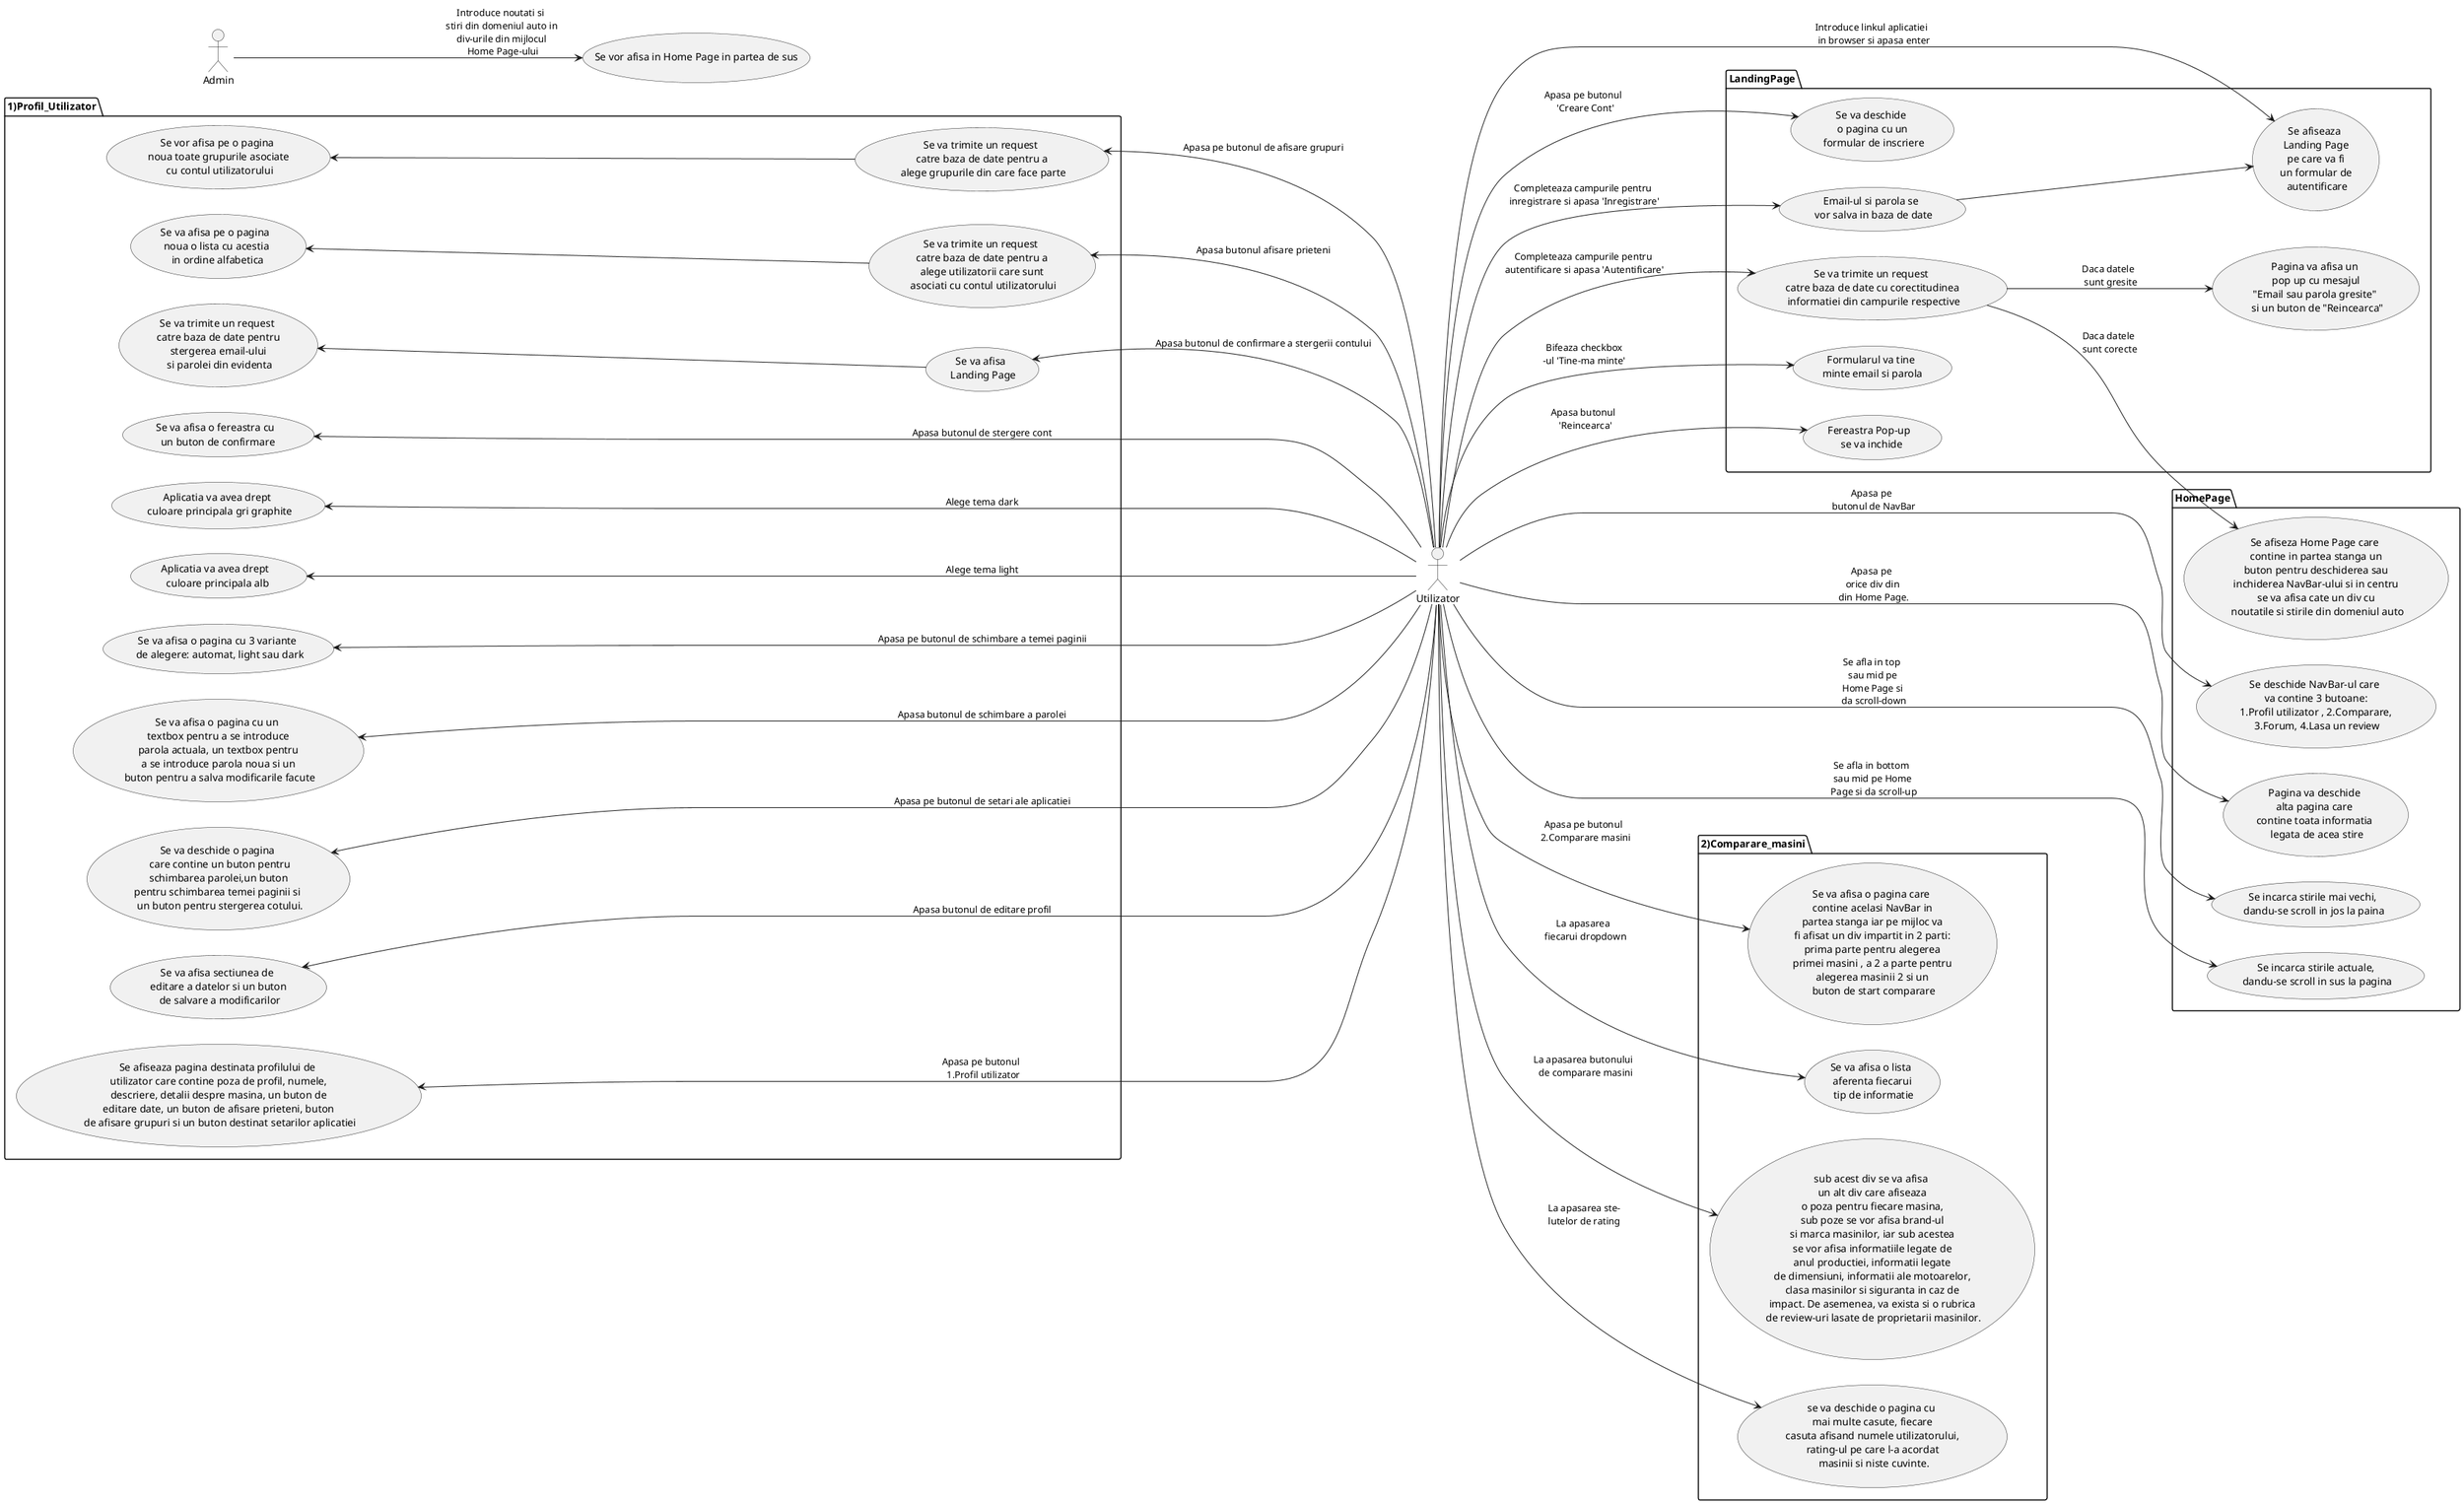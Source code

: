 @startuml
'https://plantuml.com/use-case-diagram
left to right direction
actor Utilizator as u

package LandingPage {
    usecase "Se afiseaza \n Landing Page \n pe care va fi \n un formular de \n autentificare" as UC20
    usecase "Se va deschide \n o pagina cu un \n formular de inscriere" as UC21
    usecase "Email-ul si parola se \n vor salva in baza de date" as UC22
    usecase "Se va trimite un request \n catre baza de date cu corectitudinea \n informatiei din campurile respective" as UC23
    usecase "Formularul va tine \nminte email si parola" as UC24
    usecase "Pagina va afisa un \n pop up cu mesajul \n"Email sau parola gresite" \n si un buton de "Reincearca"" as UC25
    usecase "Fereastra Pop-up \n se va inchide" as UC26
}

package HomePage {
    usecase "Se afiseza Home Page care \n contine in partea stanga un \n buton pentru deschiderea sau \n inchiderea NavBar-ului si in centru \n se va afisa cate un div cu \n noutatile si stirile din domeniul auto" as UC15
    usecase "Se deschide NavBar-ul care \n va contine 3 butoane: \n 1.Profil utilizator , 2.Comparare, \n 3.Forum, 4.Lasa un review" as UC16
    usecase "Pagina va deschide \nalta pagina care \ncontine toata informatia \n legata de acea stire" as UC17
    usecase "Se incarca stirile mai vechi, \ndandu-se scroll in jos la paina" as UC18
    usecase "Se incarca stirile actuale,\n dandu-se scroll in sus la pagina" as UC19
}

package 1)Profil_Utilizator {
    usecase "Se afiseaza pagina destinata profilului de \n utilizator care contine poza de profil, numele, \n descriere, detalii despre masina, un buton de \n editare date, un buton de afisare prieteni, buton \n de afisare grupuri si un buton destinat setarilor aplicatiei" as UC1
    usecase "Se va afisa sectiunea de \n editare a datelor si un buton \n de salvare a modificarilor" as UC2
    usecase "Se va trimite un request \n catre baza de date pentru a \n alege utilizatorii care sunt \n asociati cu contul utilizatorului" as UC3
    usecase "Se va afisa pe o pagina \n noua o lista cu acestia \n in ordine alfabetica" as UC4
    usecase "Se va trimite un request \n catre baza de date pentru a \n alege grupurile din care face parte" as UC5
    usecase "Se vor afisa pe o pagina \n noua toate grupurile asociate \n cu contul utilizatorului" as UC6
    usecase "Se va deschide o pagina \n care contine un buton pentru\n schimbarea parolei,un buton \n pentru schimbarea temei paginii si  \n un buton pentru stergerea cotului." as UC7
    usecase "Se va afisa o pagina cu un \n textbox pentru a se introduce \n parola actuala, un textbox pentru \n a se introduce parola noua si un \n buton pentru a salva modificarile facute" as UC8
    usecase "Se va afisa o pagina cu 3 variante \n de alegere: automat, light sau dark" as UC9
    usecase "Aplicatia va avea drept \n culoare principala alb" as UC10
    usecase "Aplicatia va avea drept \n culoare principala gri graphite" as UC11
    usecase "Se va afisa o fereastra cu \n un buton de confirmare" as UC12
    usecase "Se va afisa \n Landing Page" as UC13
    usecase "Se va trimite un request \n catre baza de date pentru \n stergerea email-ului \n si parolei din evidenta" as UC14
}

package 2)Comparare_masini {
    usecase "Se va afisa o pagina care \n contine acelasi NavBar in \n partea stanga iar pe mijloc va \n fi afisat un div impartit in 2 parti: \n prima parte pentru alegerea \n primei masini , a 2 a parte pentru \n alegerea masinii 2 si un \n buton de start comparare" as UC27
    usecase "Se va afisa o lista \n aferenta fiecarui \n tip de informatie" as UC28
    usecase "sub acest div se va afisa \n un alt div care afiseaza \n o poza pentru fiecare masina, \n sub poze se vor afisa brand-ul \n si marca masinilor, iar sub acestea \n se vor afisa informatiile legate de \n anul productiei, informatii legate \n de dimensiuni, informatii ale motoarelor, \n clasa masinilor si siguranta in caz de \n impact. De asemenea, va exista si o rubrica \n de review-uri lasate de proprietarii masinilor." as UC29
    usecase "se va deschide o pagina cu \n mai multe casute, fiecare \n casuta afisand numele utilizatorului, \n rating-ul pe care l-a acordat \n masinii si niste cuvinte." as UC30
}

'Landing Page
u -down--> UC20: Introduce linkul aplicatiei \n in browser si apasa enter
u -down--> UC21: Apasa pe butonul \n 'Creare Cont'
u -down--> UC22:Completeaza campurile pentru \ninregistrare si apasa 'Inregistrare'
UC22 -down--> UC20
u -down--> UC23:Completeaza campurile pentru \nautentificare si apasa 'Autentificare'
u -down--> UC24:Bifeaza checkbox\n-ul 'Tine-ma minte'
UC23 -down--> UC25:Daca datele \n sunt gresite
UC23 -down--> UC15:Daca datele \nsunt corecte
u -down-->UC26:Apasa butonul \n 'Reincearca'


:Admin: --> (Se vor afisa in Home Page in partea de sus):Introduce noutati si \n stiri din domeniul auto in \n div-urile din mijlocul \n Home Page-ului


'Home Page
u -down-->UC16:Apasa pe \n butonul de NavBar
u -down--> UC17:Apasa pe \n orice div din \n din Home Page.
u -down--> UC18:Se afla in top \n sau mid pe \n Home Page si \n da scroll-down
u -down--> UC19:Se afla in bottom \n sau mid pe Home \n Page si da scroll-up


'Profil Utilizator
u -up--> UC1:Apasa pe butonul \n 1.Profil utilizator
u -up--> UC2:Apasa butonul de editare profil
u -up--> UC3:Apasa butonul afisare prieteni
UC3 -up--> UC4
u -up--> UC5:Apasa pe butonul de afisare grupuri
UC5 -up--> UC6
u -up--> UC7:Apasa pe butonul de setari ale aplicatiei
u -up--> UC8:Apasa butonul de schimbare a parolei
u -up--> UC9:Apasa pe butonul de schimbare a temei paginii
u -up--> UC10:Alege tema light
u -up--> UC11:Alege tema dark
u -up--> UC12:Apasa butonul de stergere cont
u -up--> UC13:Apasa butonul de confirmare a stergerii contului
UC13 -up--> UC14


'Comparare masini
u -down--> UC27:Apasa pe butonul \n 2.Comparare masini
u -down--> UC28:La apasarea \n fiecarui dropdown
u -down--> UC29:La apasarea butonului \n de comparare masini
u -down--> UC30:La apasarea ste-\nlutelor de rating

@enduml
'gandeste d.p.d.v al aplicatiei(gandeste cum fac ele in spate)
'scriem si despre resursele web pe care le foloseste(de exemplu:foloseste imaginea din sursa x, ia info din x)
'use case = descrie functionalitate
'use case= caz de utilizare
'gandeste te la actori, daca utilizatorul este cel care face toate actiunile
'actorul este declansatorul